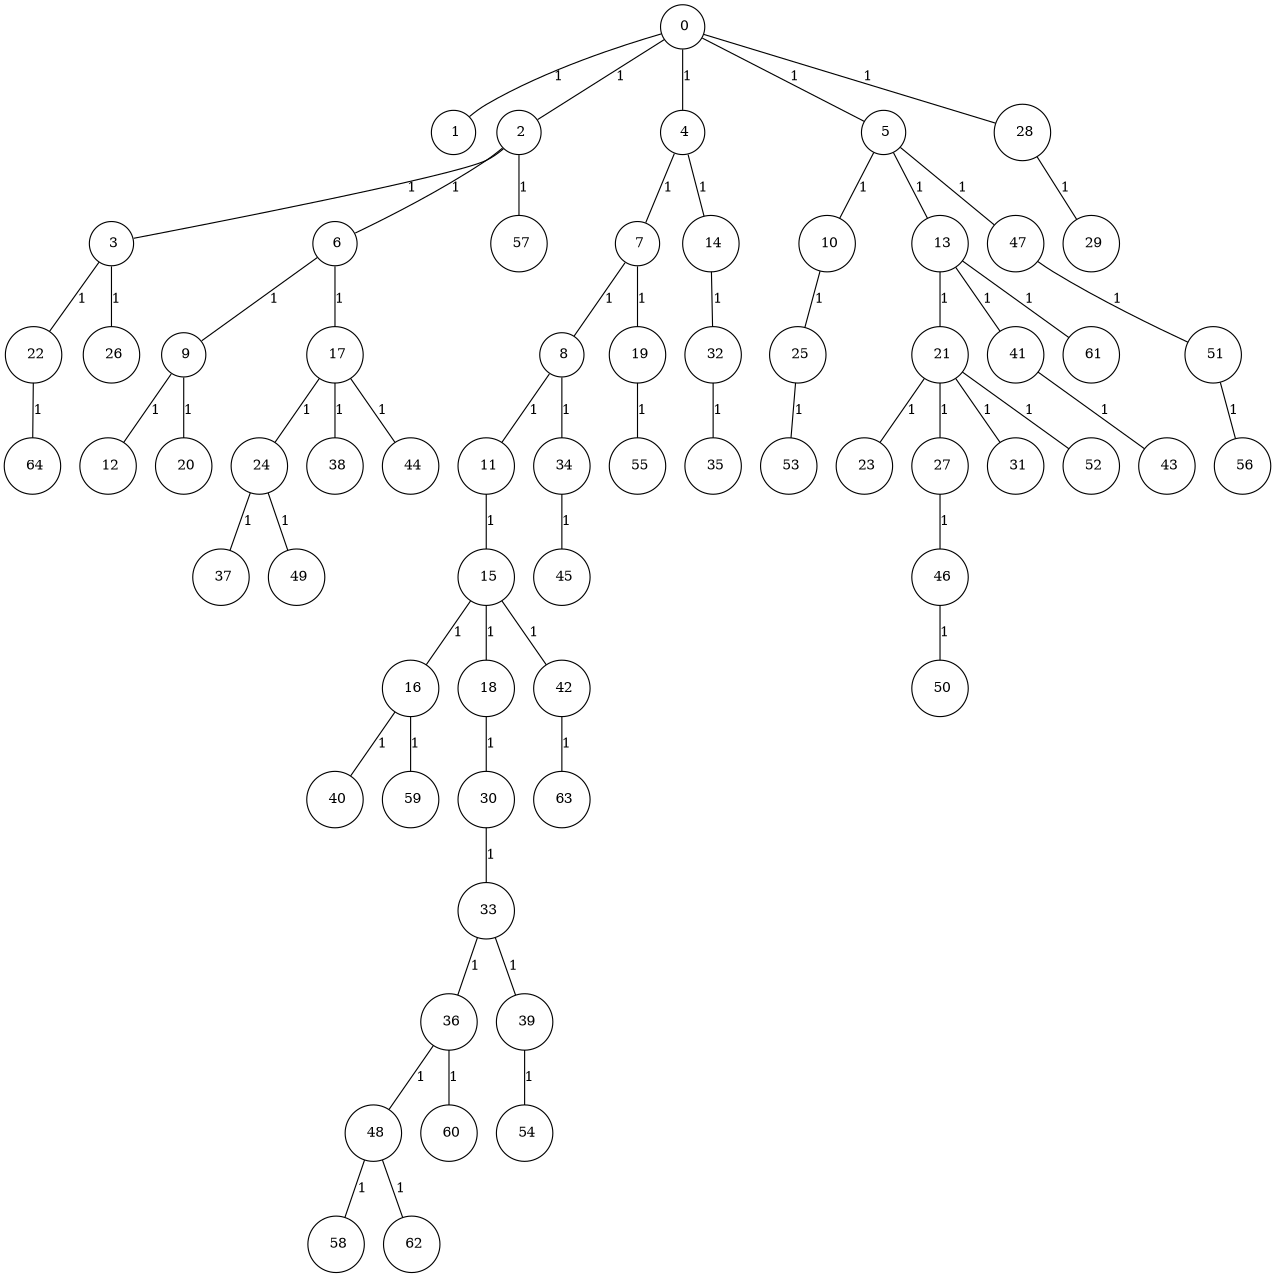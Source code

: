 graph G {
size="8.5,11;"
ratio = "expand;"
fixedsize="true;"
overlap="scale;"
node[shape=circle,width=.12,hight=.12,fontsize=12]
edge[fontsize=12]

0[label=" 0" color=black, pos="1.9641716,1.0984905!"];
1[label=" 1" color=black, pos="2.2832951,2.4377095!"];
2[label=" 2" color=black, pos="1.7698485,0.48369991!"];
3[label=" 3" color=black, pos="0.12095894,1.7666899!"];
4[label=" 4" color=black, pos="1.0721315,0.86823493!"];
5[label=" 5" color=black, pos="1.8532321,1.0066556!"];
6[label=" 6" color=black, pos="0.92674911,2.6234395!"];
7[label=" 7" color=black, pos="0.49896848,0.19836513!"];
8[label=" 8" color=black, pos="0.13743817,1.636265!"];
9[label=" 9" color=black, pos="2.8918418,0.030214637!"];
10[label=" 10" color=black, pos="2.457773,1.5792386!"];
11[label=" 11" color=black, pos="1.9194242,1.0277421!"];
12[label=" 12" color=black, pos="2.7631543,2.2605869!"];
13[label=" 13" color=black, pos="0.27889155,2.0903109!"];
14[label=" 14" color=black, pos="0.39197295,0.20106287!"];
15[label=" 15" color=black, pos="2.3553069,1.3540815!"];
16[label=" 16" color=black, pos="0.69628359,2.9134784!"];
17[label=" 17" color=black, pos="0.064320938,0.2498156!"];
18[label=" 18" color=black, pos="2.4576076,0.10082592!"];
19[label=" 19" color=black, pos="0.17498276,1.3685875!"];
20[label=" 20" color=black, pos="2.0245451,2.5545235!"];
21[label=" 21" color=black, pos="0.89641692,0.50907736!"];
22[label=" 22" color=black, pos="0.35858481,2.1793313!"];
23[label=" 23" color=black, pos="0.10956823,2.2066368!"];
24[label=" 24" color=black, pos="1.5237592,1.3939772!"];
25[label=" 25" color=black, pos="1.0638082,2.1101741!"];
26[label=" 26" color=black, pos="2.472847,0.89844753!"];
27[label=" 27" color=black, pos="0.33956812,2.5859669!"];
28[label=" 28" color=black, pos="1.8962094,2.66755!"];
29[label=" 29" color=black, pos="0.78532478,0.081016159!"];
30[label=" 30" color=black, pos="0.88676756,1.8578013!"];
31[label=" 31" color=black, pos="2.7937602,0.8021876!"];
32[label=" 32" color=black, pos="0.18455323,0.90559961!"];
33[label=" 33" color=black, pos="2.8399576,0.76977716!"];
34[label=" 34" color=black, pos="1.2267738,0.96063432!"];
35[label=" 35" color=black, pos="0.9352597,2.9304552!"];
36[label=" 36" color=black, pos="2.6870915,1.6240954!"];
37[label=" 37" color=black, pos="0.77463249,1.6163259!"];
38[label=" 38" color=black, pos="0.96545898,2.6577358!"];
39[label=" 39" color=black, pos="1.5385653,0.07673862!"];
40[label=" 40" color=black, pos="1.6560882,0.97147991!"];
41[label=" 41" color=black, pos="2.998112,2.8088503!"];
42[label=" 42" color=black, pos="2.4094818,0.7912277!"];
43[label=" 43" color=black, pos="0.31608581,0.17621055!"];
44[label=" 44" color=black, pos="0.31968806,0.47559366!"];
45[label=" 45" color=black, pos="2.5054175,0.7557206!"];
46[label=" 46" color=black, pos="1.5660468,2.2300956!"];
47[label=" 47" color=black, pos="0.87337986,1.8277305!"];
48[label=" 48" color=black, pos="2.2891725,1.0255138!"];
49[label=" 49" color=black, pos="2.5404675,0.51217021!"];
50[label=" 50" color=black, pos="1.6038488,0.29469077!"];
51[label=" 51" color=black, pos="2.0250808,2.923112!"];
52[label=" 52" color=black, pos="0.27120723,1.4390894!"];
53[label=" 53" color=black, pos="2.4906252,2.2475011!"];
54[label=" 54" color=black, pos="2.6082664,0.16128401!"];
55[label=" 55" color=black, pos="2.784431,0.011114363!"];
56[label=" 56" color=black, pos="1.788225,2.3608879!"];
57[label=" 57" color=black, pos="1.8709924,1.2786418!"];
58[label=" 58" color=black, pos="1.176456,2.3947758!"];
59[label=" 59" color=black, pos="1.0442339,1.5463056!"];
60[label=" 60" color=black, pos="1.7165934,2.0920658!"];
61[label=" 61" color=black, pos="0.18020504,2.2638906!"];
62[label=" 62" color=black, pos="0.81716369,0.27011775!"];
63[label=" 63" color=black, pos="0.41418915,0.67519807!"];
64[label=" 64" color=black, pos="2.3178603,0.53110671!"];
0--1[label="1"]
0--2[label="1"]
0--4[label="1"]
0--5[label="1"]
0--28[label="1"]
2--3[label="1"]
2--6[label="1"]
2--57[label="1"]
3--22[label="1"]
3--26[label="1"]
4--7[label="1"]
4--14[label="1"]
5--10[label="1"]
5--13[label="1"]
5--47[label="1"]
6--9[label="1"]
6--17[label="1"]
7--8[label="1"]
7--19[label="1"]
8--11[label="1"]
8--34[label="1"]
9--12[label="1"]
9--20[label="1"]
10--25[label="1"]
11--15[label="1"]
13--21[label="1"]
13--41[label="1"]
13--61[label="1"]
14--32[label="1"]
15--16[label="1"]
15--18[label="1"]
15--42[label="1"]
16--40[label="1"]
16--59[label="1"]
17--24[label="1"]
17--38[label="1"]
17--44[label="1"]
18--30[label="1"]
19--55[label="1"]
21--23[label="1"]
21--27[label="1"]
21--31[label="1"]
21--52[label="1"]
22--64[label="1"]
24--37[label="1"]
24--49[label="1"]
25--53[label="1"]
27--46[label="1"]
28--29[label="1"]
30--33[label="1"]
32--35[label="1"]
33--36[label="1"]
33--39[label="1"]
34--45[label="1"]
36--48[label="1"]
36--60[label="1"]
39--54[label="1"]
41--43[label="1"]
42--63[label="1"]
46--50[label="1"]
47--51[label="1"]
48--58[label="1"]
48--62[label="1"]
51--56[label="1"]

}
